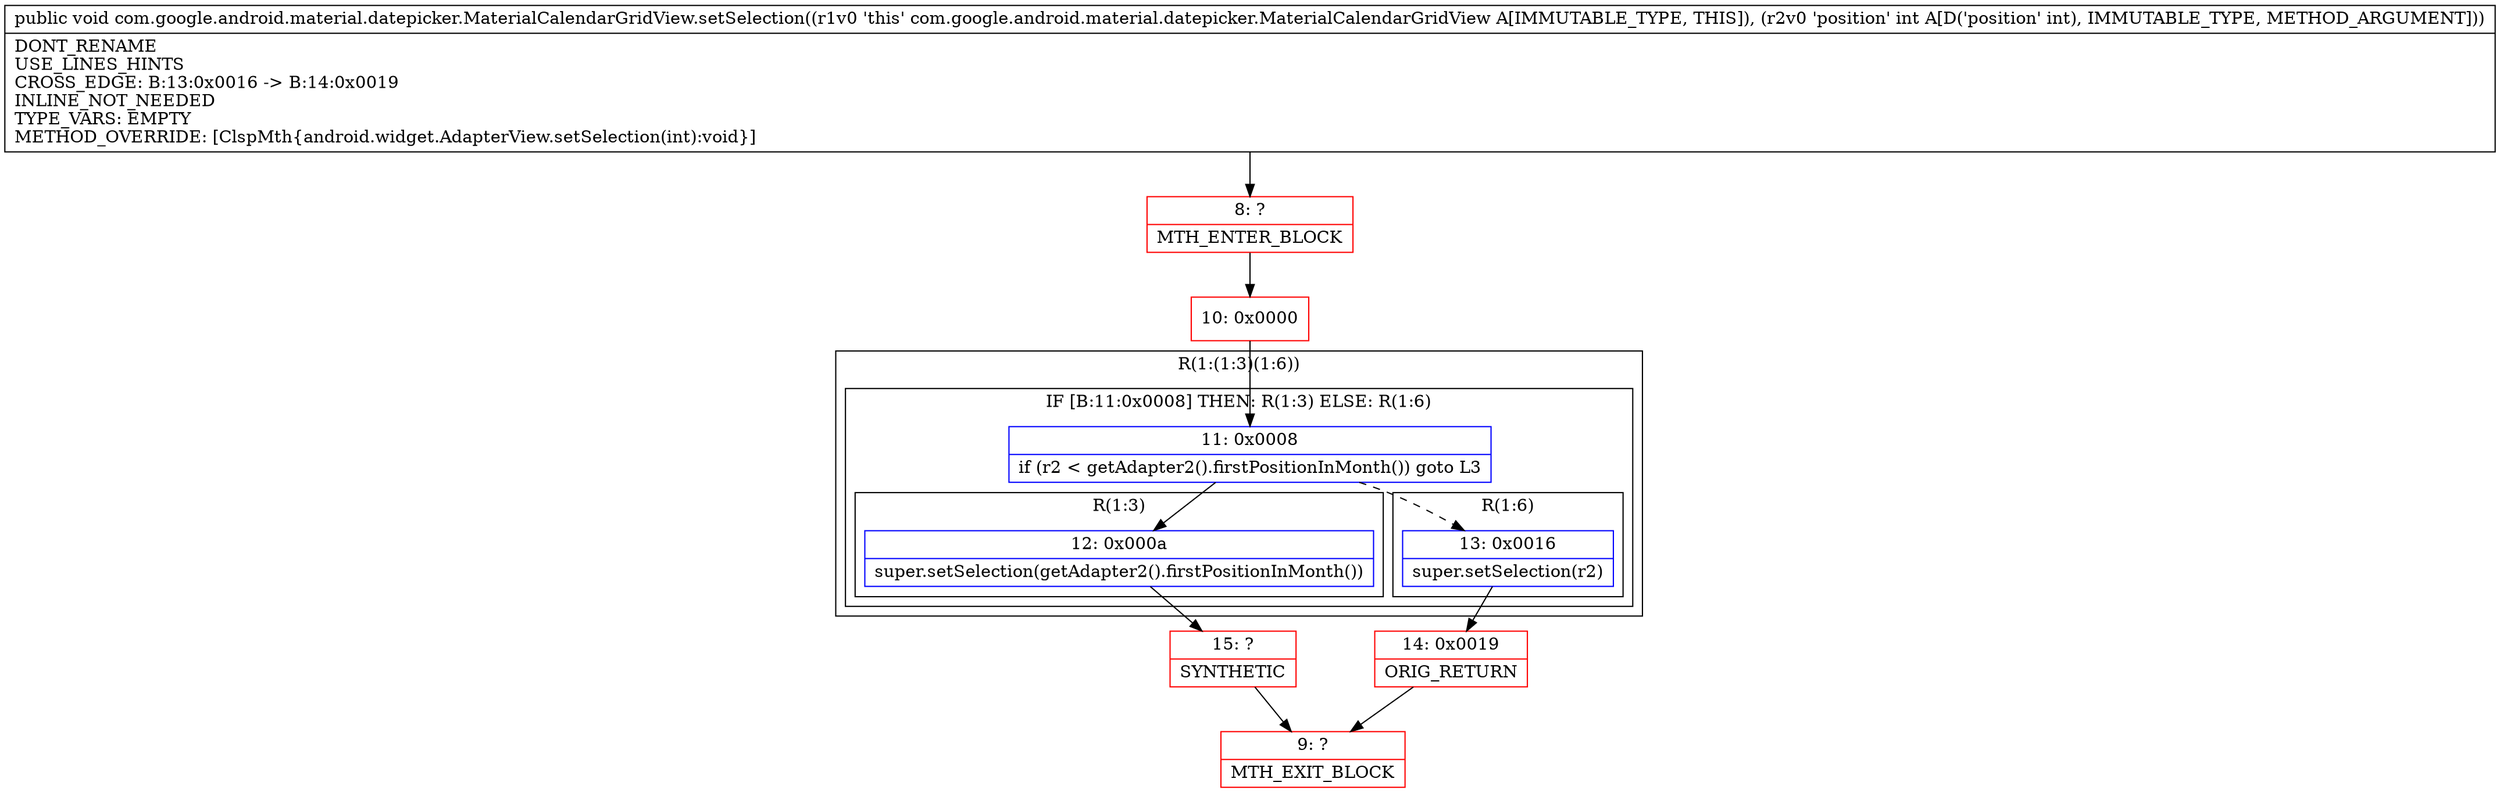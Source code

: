 digraph "CFG forcom.google.android.material.datepicker.MaterialCalendarGridView.setSelection(I)V" {
subgraph cluster_Region_1599694997 {
label = "R(1:(1:3)(1:6))";
node [shape=record,color=blue];
subgraph cluster_IfRegion_1801384516 {
label = "IF [B:11:0x0008] THEN: R(1:3) ELSE: R(1:6)";
node [shape=record,color=blue];
Node_11 [shape=record,label="{11\:\ 0x0008|if (r2 \< getAdapter2().firstPositionInMonth()) goto L3\l}"];
subgraph cluster_Region_2074236884 {
label = "R(1:3)";
node [shape=record,color=blue];
Node_12 [shape=record,label="{12\:\ 0x000a|super.setSelection(getAdapter2().firstPositionInMonth())\l}"];
}
subgraph cluster_Region_1756587250 {
label = "R(1:6)";
node [shape=record,color=blue];
Node_13 [shape=record,label="{13\:\ 0x0016|super.setSelection(r2)\l}"];
}
}
}
Node_8 [shape=record,color=red,label="{8\:\ ?|MTH_ENTER_BLOCK\l}"];
Node_10 [shape=record,color=red,label="{10\:\ 0x0000}"];
Node_15 [shape=record,color=red,label="{15\:\ ?|SYNTHETIC\l}"];
Node_9 [shape=record,color=red,label="{9\:\ ?|MTH_EXIT_BLOCK\l}"];
Node_14 [shape=record,color=red,label="{14\:\ 0x0019|ORIG_RETURN\l}"];
MethodNode[shape=record,label="{public void com.google.android.material.datepicker.MaterialCalendarGridView.setSelection((r1v0 'this' com.google.android.material.datepicker.MaterialCalendarGridView A[IMMUTABLE_TYPE, THIS]), (r2v0 'position' int A[D('position' int), IMMUTABLE_TYPE, METHOD_ARGUMENT]))  | DONT_RENAME\lUSE_LINES_HINTS\lCROSS_EDGE: B:13:0x0016 \-\> B:14:0x0019\lINLINE_NOT_NEEDED\lTYPE_VARS: EMPTY\lMETHOD_OVERRIDE: [ClspMth\{android.widget.AdapterView.setSelection(int):void\}]\l}"];
MethodNode -> Node_8;Node_11 -> Node_12;
Node_11 -> Node_13[style=dashed];
Node_12 -> Node_15;
Node_13 -> Node_14;
Node_8 -> Node_10;
Node_10 -> Node_11;
Node_15 -> Node_9;
Node_14 -> Node_9;
}

